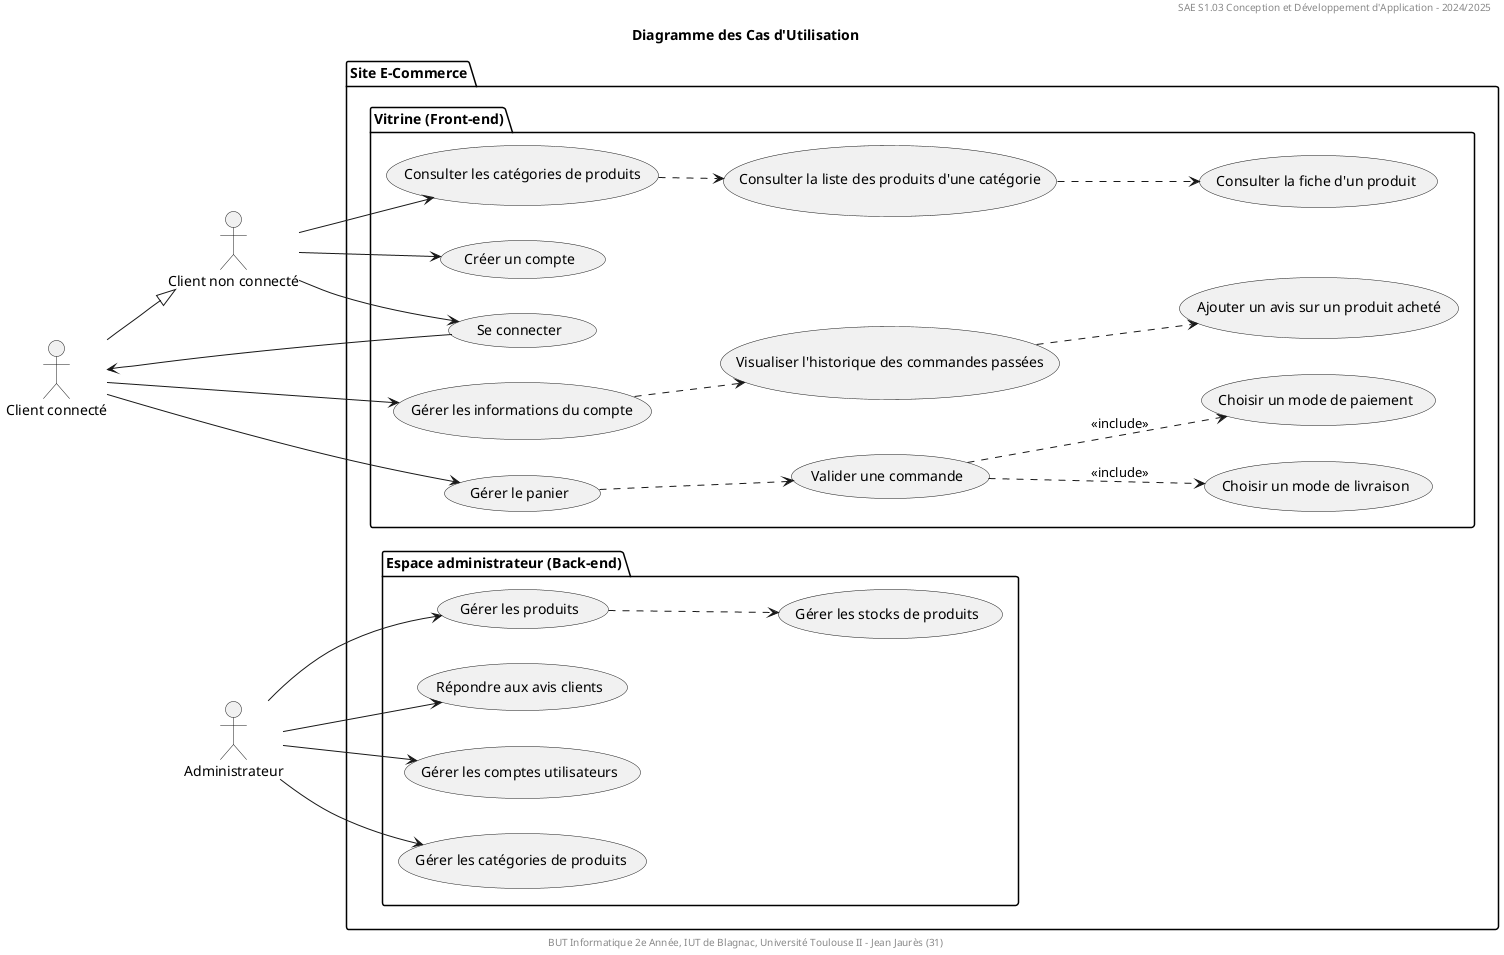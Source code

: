 @startuml Diagramme des Cas d'Utilisation
header SAE S1.03 Conception et Développement d'Application - 2024/2025
title Diagramme des Cas d'Utilisation
/' date : 	Jeudi 7 novembre 2024	'/
/' auteur : Victor Jockin 			'/
/' équipe : 2B12					'/

/' orientation du diagramme '/
left to right direction

/' définition des acteurs '/
actor "Client non connecté"	as UtilisateurNonConnecte
actor "Client connecté"		as UtilisateurConnecte
actor Administrateur		/' administrateur du site web '/

/' construction du diagramme '/
package "Site E-Commerce" {
	package "Vitrine (Front-end)" {
		usecase (Consulter les catégories de produits) 				as UC_CCP
		usecase (Consulter la liste des produits d'une catégorie)	as UC_CLPC
		usecase (Consulter la fiche d'un produit) 					as UC_CFP
		usecase (Créer un compte)									as UC_CC
		usecase (Se connecter) 										as UC_SC
		UtilisateurNonConnecte --> UC_CCP
		UC_CCP ..> UC_CLPC
		UC_CLPC ..> UC_CFP
		UtilisateurNonConnecte --> UC_CC
		UtilisateurNonConnecte --> UC_SC
		usecase (Gérer les informations du compte)				as UC_GIC
		usecase (Visualiser l'historique des commandes passées)	as UC_VHCP
		usecase (Ajouter un avis sur un produit acheté) 		as UC_AAPA
		usecase (Gérer le panier)								as UC_GPa
		usecase (Valider une commande)							as UC_VC
		usecase (Choisir un mode de livraison)					as UC_CML
		usecase (Choisir un mode de paiement)					as UC_CMP
		UtilisateurConnecte --|> UtilisateurNonConnecte
		UC_SC --> UtilisateurConnecte
		UtilisateurConnecte --> UC_GIC
		UC_GIC ..> UC_VHCP
		UC_VHCP ..> UC_AAPA
		UtilisateurConnecte --> UC_GPa
		UC_GPa ..> UC_VC
		UC_VC ..> UC_CML : <<include>>
		UC_VC ..> UC_CMP : <<include>>
	}
	package "Espace administrateur (Back-end)" {
		usecase (Gérer les comptes utilisateurs) 	as UC_GCU
		usecase (Gérer les catégories de produits)	as UC_GCP
		usecase (Gérer les produits)				as UC_GPr
		usecase (Gérer les stocks de produits)		as UC_GSP
		usecase (Répondre aux avis clients)			as UC_RAC
		Administrateur --> UC_GCU
		Administrateur --> UC_GCP
		Administrateur --> UC_GPr
		UC_GPr ..> UC_GSP
		Administrateur --> UC_RAC
	}
}

footer BUT Informatique 2e Année, IUT de Blagnac, Université Toulouse II - Jean Jaurès (31)
@enduml